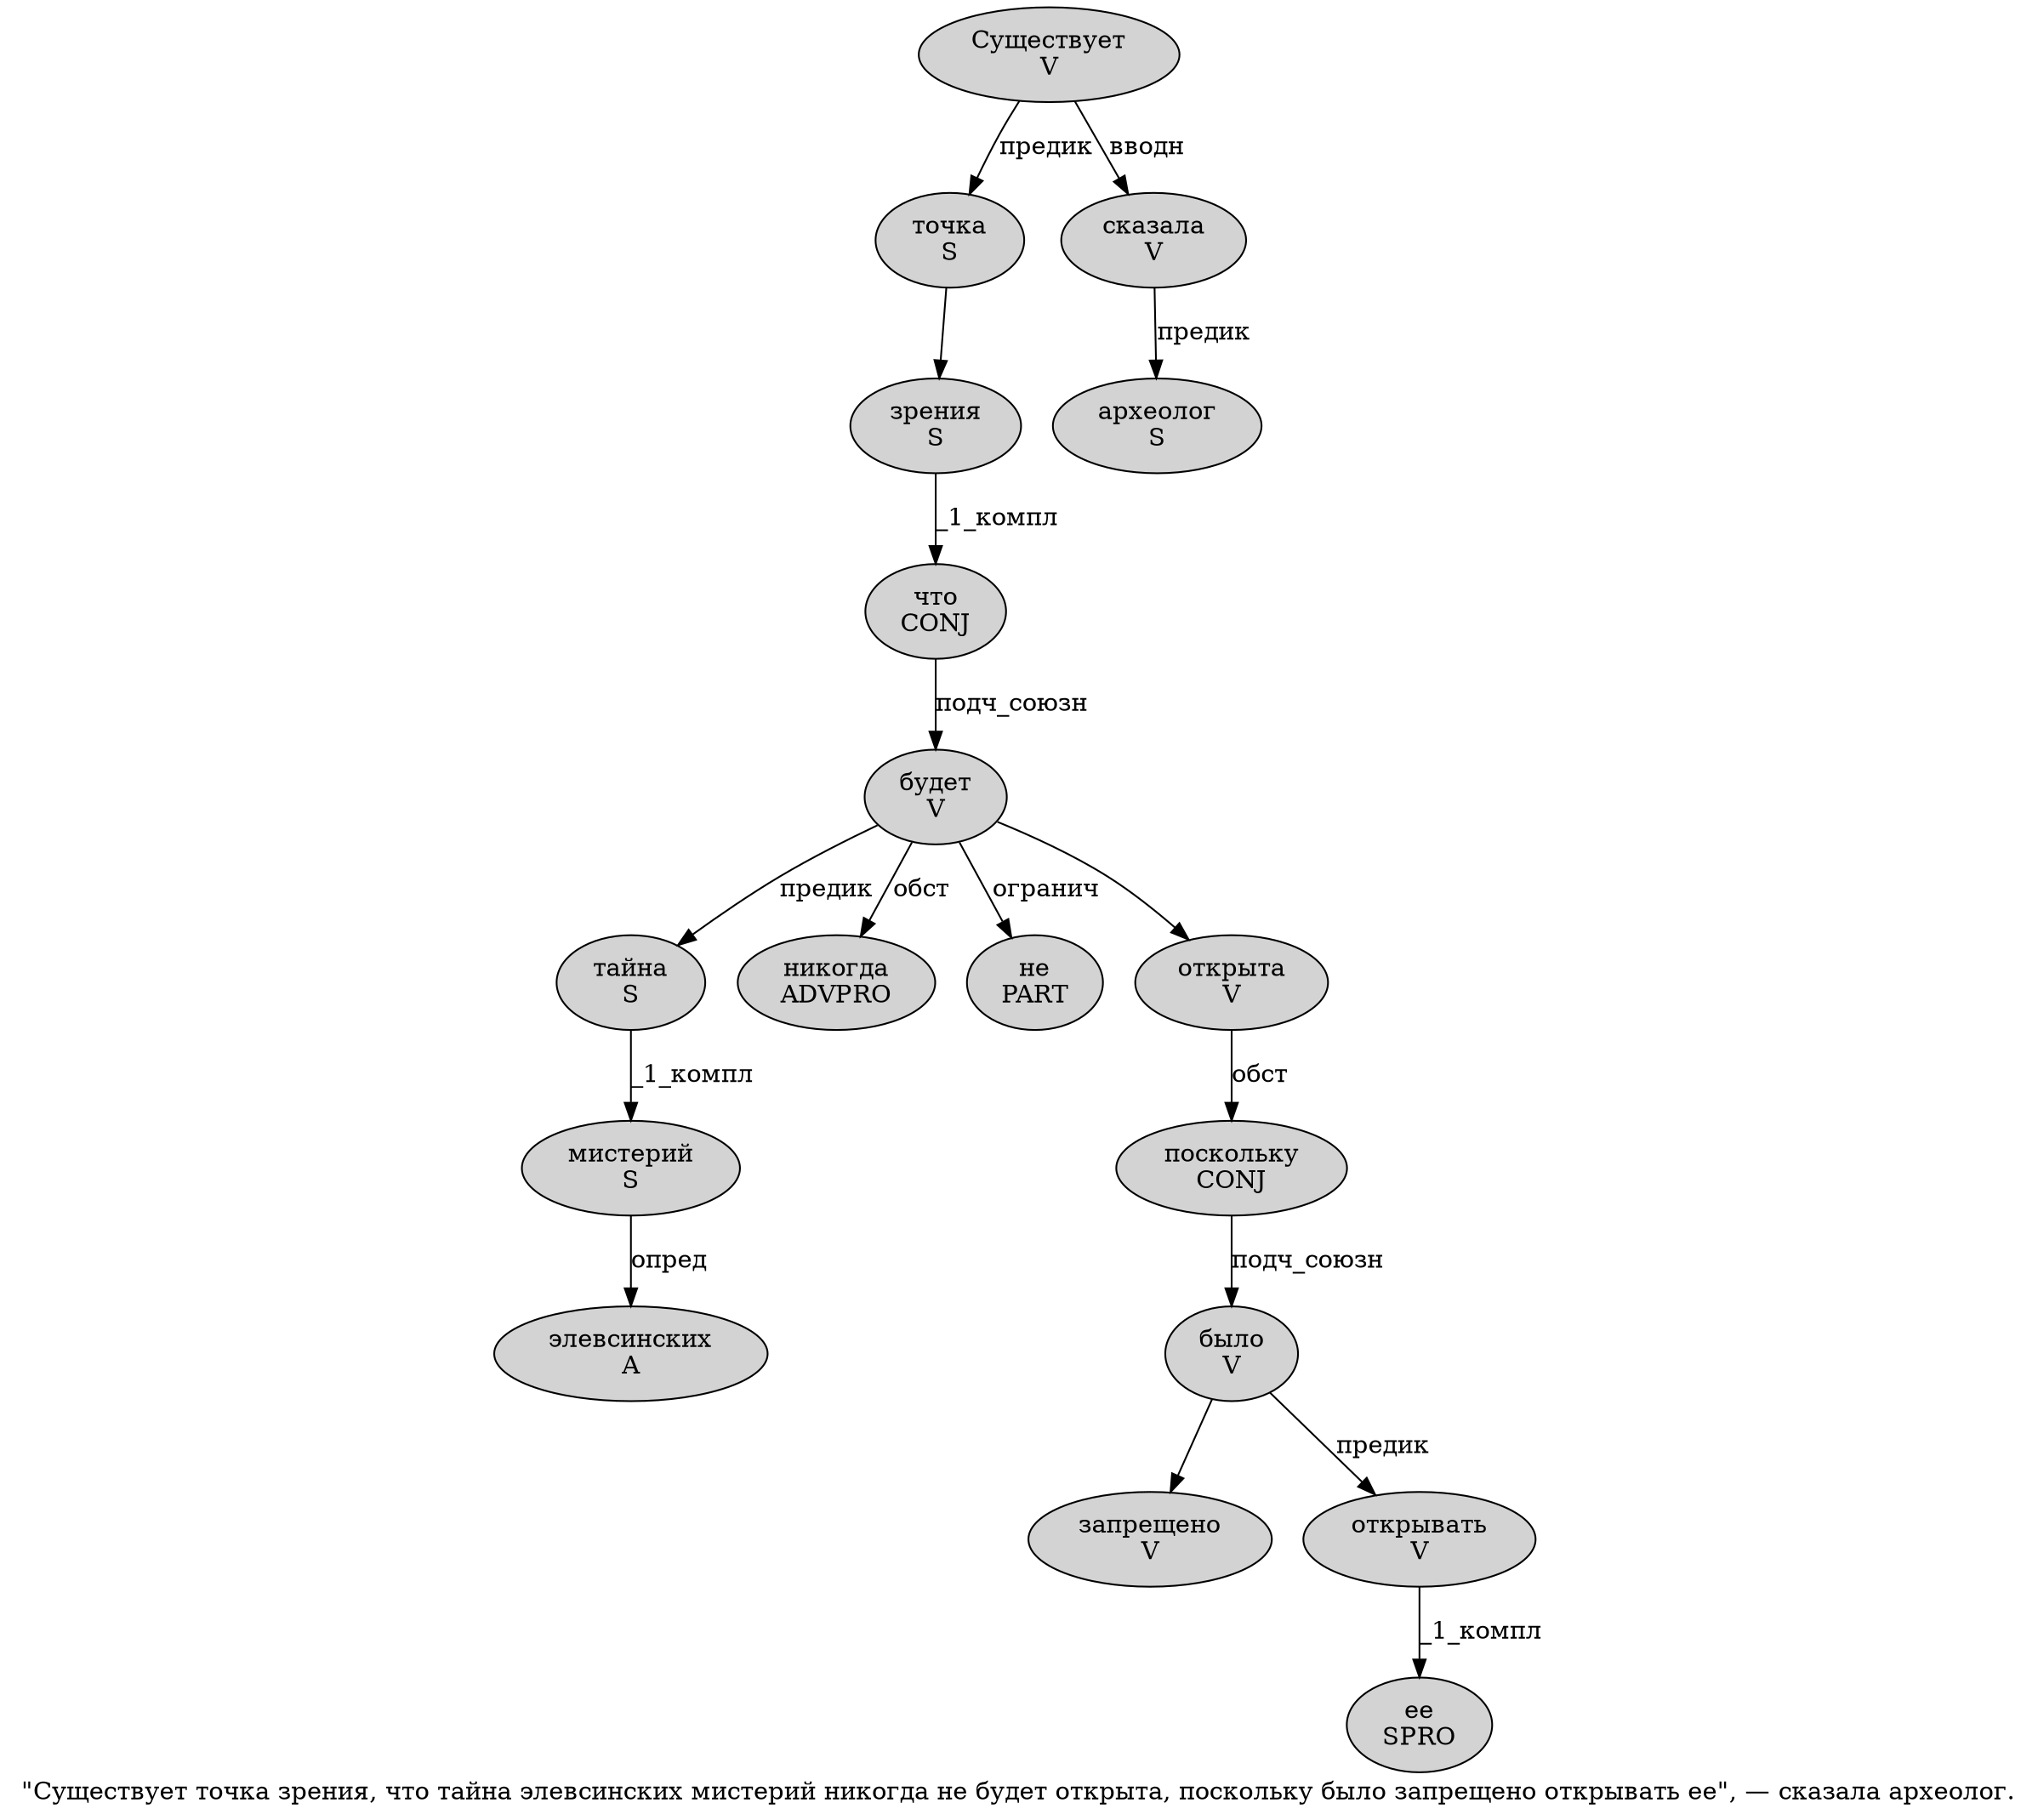 digraph SENTENCE_1069 {
	graph [label="\"Существует точка зрения, что тайна элевсинских мистерий никогда не будет открыта, поскольку было запрещено открывать ее\", — сказала археолог."]
	node [style=filled]
		1 [label="Существует
V" color="" fillcolor=lightgray penwidth=1 shape=ellipse]
		2 [label="точка
S" color="" fillcolor=lightgray penwidth=1 shape=ellipse]
		3 [label="зрения
S" color="" fillcolor=lightgray penwidth=1 shape=ellipse]
		5 [label="что
CONJ" color="" fillcolor=lightgray penwidth=1 shape=ellipse]
		6 [label="тайна
S" color="" fillcolor=lightgray penwidth=1 shape=ellipse]
		7 [label="элевсинских
A" color="" fillcolor=lightgray penwidth=1 shape=ellipse]
		8 [label="мистерий
S" color="" fillcolor=lightgray penwidth=1 shape=ellipse]
		9 [label="никогда
ADVPRO" color="" fillcolor=lightgray penwidth=1 shape=ellipse]
		10 [label="не
PART" color="" fillcolor=lightgray penwidth=1 shape=ellipse]
		11 [label="будет
V" color="" fillcolor=lightgray penwidth=1 shape=ellipse]
		12 [label="открыта
V" color="" fillcolor=lightgray penwidth=1 shape=ellipse]
		14 [label="поскольку
CONJ" color="" fillcolor=lightgray penwidth=1 shape=ellipse]
		15 [label="было
V" color="" fillcolor=lightgray penwidth=1 shape=ellipse]
		16 [label="запрещено
V" color="" fillcolor=lightgray penwidth=1 shape=ellipse]
		17 [label="открывать
V" color="" fillcolor=lightgray penwidth=1 shape=ellipse]
		18 [label="ее
SPRO" color="" fillcolor=lightgray penwidth=1 shape=ellipse]
		22 [label="сказала
V" color="" fillcolor=lightgray penwidth=1 shape=ellipse]
		23 [label="археолог
S" color="" fillcolor=lightgray penwidth=1 shape=ellipse]
			22 -> 23 [label="предик"]
			1 -> 2 [label="предик"]
			1 -> 22 [label="вводн"]
			17 -> 18 [label="_1_компл"]
			3 -> 5 [label="_1_компл"]
			11 -> 6 [label="предик"]
			11 -> 9 [label="обст"]
			11 -> 10 [label="огранич"]
			11 -> 12
			8 -> 7 [label="опред"]
			15 -> 16
			15 -> 17 [label="предик"]
			2 -> 3
			12 -> 14 [label="обст"]
			14 -> 15 [label="подч_союзн"]
			6 -> 8 [label="_1_компл"]
			5 -> 11 [label="подч_союзн"]
}